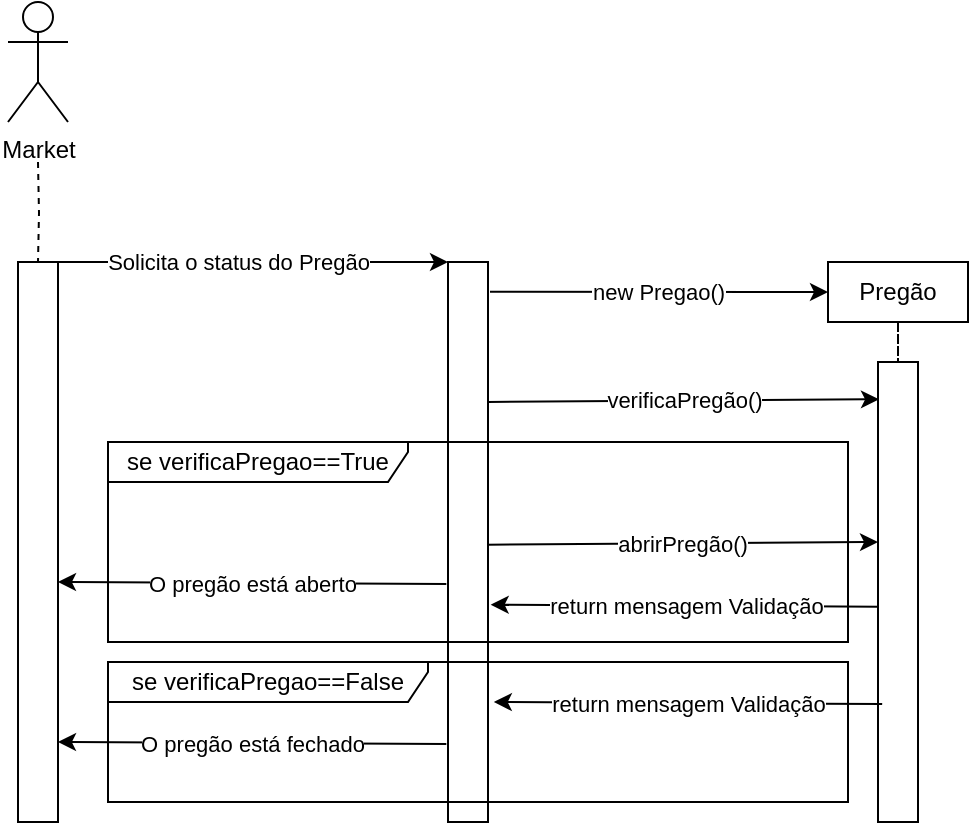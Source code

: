 <mxfile version="17.2.4" type="device"><diagram id="-OZyXr69hxBfiJ_vCl9j" name="Página-1"><mxGraphModel dx="652" dy="721" grid="1" gridSize="10" guides="1" tooltips="1" connect="1" arrows="1" fold="1" page="1" pageScale="1" pageWidth="827" pageHeight="1169" math="0" shadow="0"><root><mxCell id="0"/><mxCell id="1" parent="0"/><mxCell id="VFH_h4UF8_oGfP0LAacT-4" style="edgeStyle=orthogonalEdgeStyle;rounded=0;orthogonalLoop=1;jettySize=auto;html=1;dashed=1;endArrow=none;endFill=0;" edge="1" parent="1" target="VFH_h4UF8_oGfP0LAacT-3"><mxGeometry relative="1" as="geometry"><mxPoint x="155" y="190" as="sourcePoint"/></mxGeometry></mxCell><mxCell id="VFH_h4UF8_oGfP0LAacT-1" value="Market" style="shape=umlActor;verticalLabelPosition=bottom;verticalAlign=top;html=1;outlineConnect=0;" vertex="1" parent="1"><mxGeometry x="140" y="110" width="30" height="60" as="geometry"/></mxCell><mxCell id="VFH_h4UF8_oGfP0LAacT-9" style="edgeStyle=orthogonalEdgeStyle;rounded=0;orthogonalLoop=1;jettySize=auto;html=1;exitX=1;exitY=0;exitDx=0;exitDy=0;entryX=0;entryY=0;entryDx=0;entryDy=0;endArrow=classic;endFill=1;" edge="1" parent="1" source="VFH_h4UF8_oGfP0LAacT-3" target="VFH_h4UF8_oGfP0LAacT-7"><mxGeometry relative="1" as="geometry"><Array as="points"><mxPoint x="260" y="240"/><mxPoint x="260" y="240"/></Array></mxGeometry></mxCell><mxCell id="VFH_h4UF8_oGfP0LAacT-11" value="Solicita o status do Pregão" style="edgeLabel;html=1;align=center;verticalAlign=middle;resizable=0;points=[];" vertex="1" connectable="0" parent="VFH_h4UF8_oGfP0LAacT-9"><mxGeometry x="-0.081" relative="1" as="geometry"><mxPoint as="offset"/></mxGeometry></mxCell><mxCell id="VFH_h4UF8_oGfP0LAacT-3" value="" style="rounded=0;whiteSpace=wrap;html=1;fontStyle=1" vertex="1" parent="1"><mxGeometry x="145" y="240" width="20" height="280" as="geometry"/></mxCell><mxCell id="VFH_h4UF8_oGfP0LAacT-7" value="" style="rounded=0;whiteSpace=wrap;html=1;fontStyle=1" vertex="1" parent="1"><mxGeometry x="360" y="240" width="20" height="280" as="geometry"/></mxCell><mxCell id="VFH_h4UF8_oGfP0LAacT-14" style="edgeStyle=orthogonalEdgeStyle;rounded=0;orthogonalLoop=1;jettySize=auto;html=1;endArrow=none;endFill=0;dashed=1;" edge="1" parent="1" source="VFH_h4UF8_oGfP0LAacT-12" target="VFH_h4UF8_oGfP0LAacT-13"><mxGeometry relative="1" as="geometry"/></mxCell><mxCell id="VFH_h4UF8_oGfP0LAacT-12" value="Pregão" style="rounded=0;whiteSpace=wrap;html=1;" vertex="1" parent="1"><mxGeometry x="550" y="240" width="70" height="30" as="geometry"/></mxCell><mxCell id="VFH_h4UF8_oGfP0LAacT-13" value="" style="rounded=0;whiteSpace=wrap;html=1;fontStyle=1" vertex="1" parent="1"><mxGeometry x="575" y="290" width="20" height="230" as="geometry"/></mxCell><mxCell id="VFH_h4UF8_oGfP0LAacT-15" value="new Pregao()" style="endArrow=classic;html=1;rounded=0;exitX=1.05;exitY=0.053;exitDx=0;exitDy=0;exitPerimeter=0;entryX=0;entryY=0.5;entryDx=0;entryDy=0;" edge="1" parent="1" source="VFH_h4UF8_oGfP0LAacT-7" target="VFH_h4UF8_oGfP0LAacT-12"><mxGeometry width="50" height="50" relative="1" as="geometry"><mxPoint x="260" y="310" as="sourcePoint"/><mxPoint x="310" y="260" as="targetPoint"/></mxGeometry></mxCell><mxCell id="VFH_h4UF8_oGfP0LAacT-18" value="verificaPregão()" style="endArrow=classic;html=1;rounded=0;exitX=1;exitY=0.25;exitDx=0;exitDy=0;entryX=0.025;entryY=0.081;entryDx=0;entryDy=0;entryPerimeter=0;endFill=1;" edge="1" parent="1" source="VFH_h4UF8_oGfP0LAacT-7" target="VFH_h4UF8_oGfP0LAacT-13"><mxGeometry width="50" height="50" relative="1" as="geometry"><mxPoint x="410" y="310" as="sourcePoint"/><mxPoint x="460" y="260" as="targetPoint"/></mxGeometry></mxCell><mxCell id="VFH_h4UF8_oGfP0LAacT-19" value="se verificaPregao==True" style="shape=umlFrame;whiteSpace=wrap;html=1;width=150;height=20;" vertex="1" parent="1"><mxGeometry x="190" y="330" width="370" height="100" as="geometry"/></mxCell><mxCell id="VFH_h4UF8_oGfP0LAacT-20" value="abrirPregão()" style="endArrow=classic;html=1;rounded=0;exitX=1;exitY=0.25;exitDx=0;exitDy=0;entryX=0.025;entryY=0.081;entryDx=0;entryDy=0;entryPerimeter=0;endFill=1;" edge="1" parent="1"><mxGeometry width="50" height="50" relative="1" as="geometry"><mxPoint x="379.5" y="381.37" as="sourcePoint"/><mxPoint x="575.0" y="380.0" as="targetPoint"/></mxGeometry></mxCell><mxCell id="VFH_h4UF8_oGfP0LAacT-21" value="return mensagem Validação" style="endArrow=classic;html=1;rounded=0;exitX=0.025;exitY=0.532;exitDx=0;exitDy=0;entryX=1.067;entryY=0.612;entryDx=0;entryDy=0;entryPerimeter=0;endFill=1;exitPerimeter=0;" edge="1" parent="1" source="VFH_h4UF8_oGfP0LAacT-13" target="VFH_h4UF8_oGfP0LAacT-7"><mxGeometry width="50" height="50" relative="1" as="geometry"><mxPoint x="389.5" y="391.37" as="sourcePoint"/><mxPoint x="585.0" y="390" as="targetPoint"/></mxGeometry></mxCell><mxCell id="VFH_h4UF8_oGfP0LAacT-22" value="O pregão está aberto" style="endArrow=classic;html=1;rounded=0;exitX=0.025;exitY=0.532;exitDx=0;exitDy=0;entryX=1.067;entryY=0.612;entryDx=0;entryDy=0;entryPerimeter=0;endFill=1;exitPerimeter=0;" edge="1" parent="1"><mxGeometry width="50" height="50" relative="1" as="geometry"><mxPoint x="359.16" y="401.0" as="sourcePoint"/><mxPoint x="165.0" y="400.0" as="targetPoint"/></mxGeometry></mxCell><mxCell id="VFH_h4UF8_oGfP0LAacT-23" value="return mensagem Validação" style="endArrow=classic;html=1;rounded=0;exitX=0.025;exitY=0.532;exitDx=0;exitDy=0;entryX=1.067;entryY=0.612;entryDx=0;entryDy=0;entryPerimeter=0;endFill=1;exitPerimeter=0;" edge="1" parent="1"><mxGeometry width="50" height="50" relative="1" as="geometry"><mxPoint x="577.08" y="461.0" as="sourcePoint"/><mxPoint x="382.92" y="460.0" as="targetPoint"/></mxGeometry></mxCell><mxCell id="VFH_h4UF8_oGfP0LAacT-25" value="se verificaPregao==False" style="shape=umlFrame;whiteSpace=wrap;html=1;width=160;height=20;" vertex="1" parent="1"><mxGeometry x="190" y="440" width="370" height="70" as="geometry"/></mxCell><mxCell id="VFH_h4UF8_oGfP0LAacT-26" value="O pregão está fechado" style="endArrow=classic;html=1;rounded=0;exitX=0.025;exitY=0.532;exitDx=0;exitDy=0;entryX=1.067;entryY=0.612;entryDx=0;entryDy=0;entryPerimeter=0;endFill=1;exitPerimeter=0;" edge="1" parent="1"><mxGeometry width="50" height="50" relative="1" as="geometry"><mxPoint x="359.16" y="481" as="sourcePoint"/><mxPoint x="165.0" y="480" as="targetPoint"/></mxGeometry></mxCell></root></mxGraphModel></diagram></mxfile>